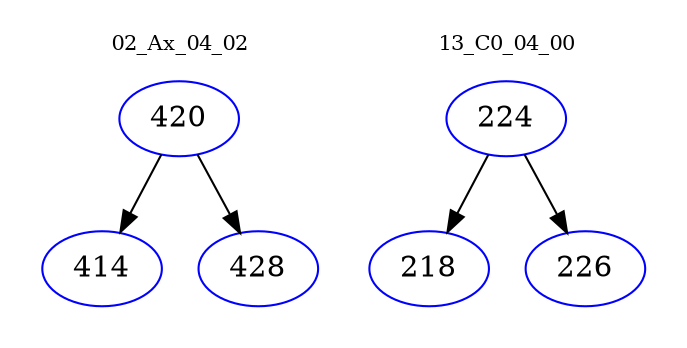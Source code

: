 digraph{
subgraph cluster_0 {
color = white
label = "02_Ax_04_02";
fontsize=10;
T0_420 [label="420", color="blue"]
T0_420 -> T0_414 [color="black"]
T0_414 [label="414", color="blue"]
T0_420 -> T0_428 [color="black"]
T0_428 [label="428", color="blue"]
}
subgraph cluster_1 {
color = white
label = "13_C0_04_00";
fontsize=10;
T1_224 [label="224", color="blue"]
T1_224 -> T1_218 [color="black"]
T1_218 [label="218", color="blue"]
T1_224 -> T1_226 [color="black"]
T1_226 [label="226", color="blue"]
}
}
